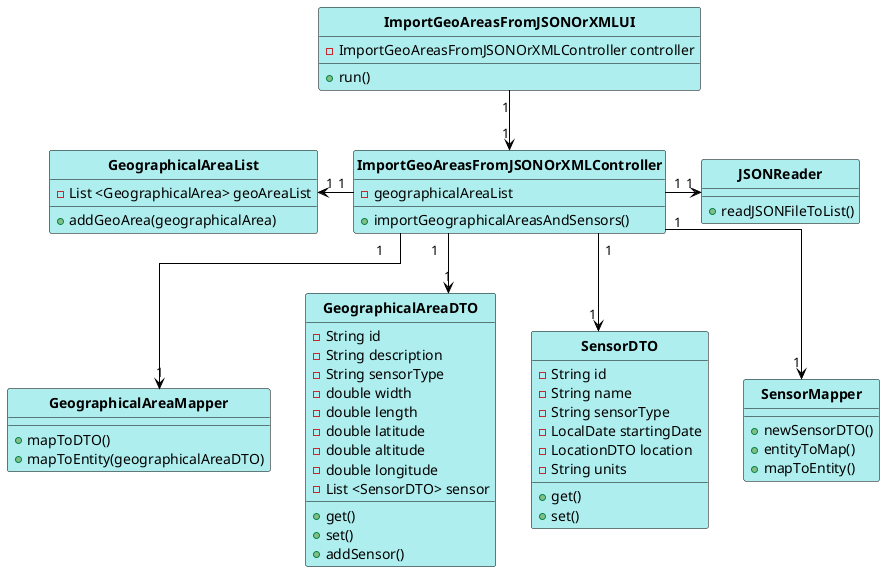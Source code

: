 @startuml
skinparam linetype ortho

skinparam class {
	BackgroundColor PaleTurquoise
	ArrowColor Black
	BorderColor Black
	FontStyle Bold
}

hide circle

ImportGeoAreasFromJSONOrXMLUI "1" --> "1" ImportGeoAreasFromJSONOrXMLController
ImportGeoAreasFromJSONOrXMLController "1" -left-> "1" GeographicalAreaList
ImportGeoAreasFromJSONOrXMLController "1" --> "1" GeographicalAreaMapper
ImportGeoAreasFromJSONOrXMLController "1" --> "1" GeographicalAreaDTO
ImportGeoAreasFromJSONOrXMLController  "1" --> "1" SensorDTO
ImportGeoAreasFromJSONOrXMLController  "1" --> "1" SensorMapper
ImportGeoAreasFromJSONOrXMLController  "1" -right-> "1" JSONReader

Class ImportGeoAreasFromJSONOrXMLUI {
- ImportGeoAreasFromJSONOrXMLController controller
+ run()

}

Class ImportGeoAreasFromJSONOrXMLController {
- geographicalAreaList
+ importGeographicalAreasAndSensors()
}

Class GeographicalAreaMapper {
+ mapToDTO()
+ mapToEntity(geographicalAreaDTO)
}

Class GeographicalAreaList {
- List <GeographicalArea> geoAreaList
+ addGeoArea(geographicalArea)
}

Class GeographicalAreaDTO {
- String id
- String description
- String sensorType
- double width
- double length
- double latitude
- double altitude
- double longitude
- List <SensorDTO> sensor
+ get()
+ set()
+ addSensor()
}

Class SensorDTO {
- String id
- String name
- String sensorType
- LocalDate startingDate
- LocationDTO location
- String units
+ get()
+ set()
}

Class SensorMapper {

+ newSensorDTO()
+ entityToMap()
+ mapToEntity()
}

Class JSONReader {
+ readJSONFileToList()
}

@enduml